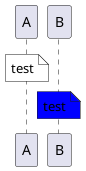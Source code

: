{
  "sha1": "39yu806zvh0rdj91f6izo74ckbkqc6k",
  "insertion": {
    "when": "2024-05-30T20:48:20.218Z",
    "url": "https://github.com/plantuml/plantuml/issues/226",
    "user": "plantuml@gmail.com"
  }
}
@startuml

skinparam useBetaStyle true
<style>
note {
  backgroundColor white
}
.blue {
  backgroundColor blue
}
</style>
participant A
participant B
note over A: test
note<<blue>> over B: test
@enduml

